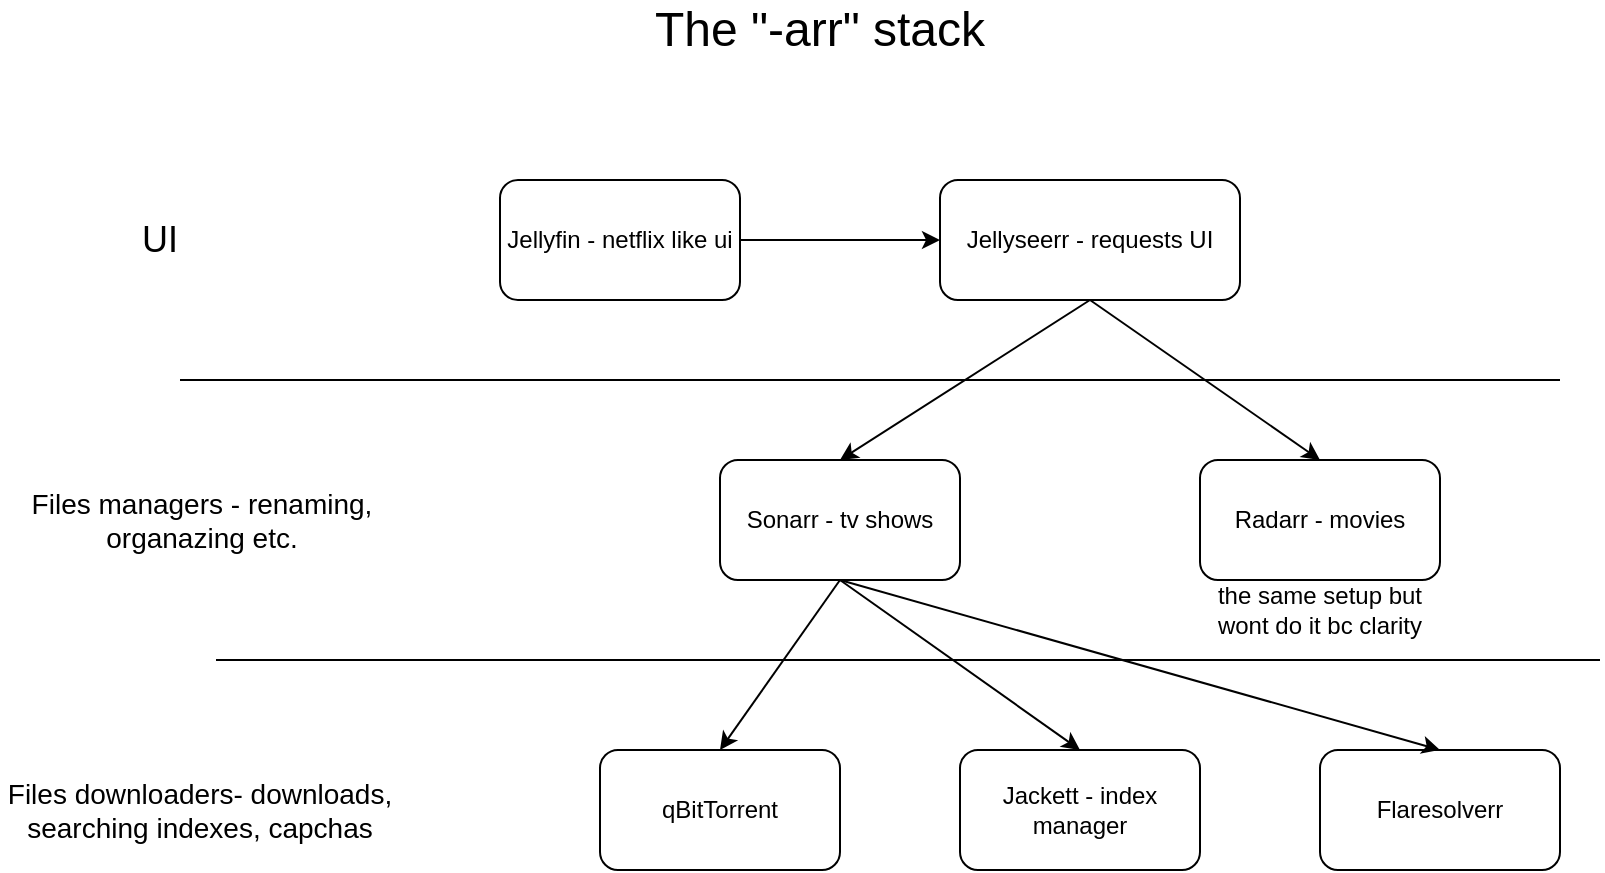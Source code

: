 <mxfile version="28.0.6">
  <diagram name="Strona-1" id="0mTkz3k1__pn6OM4lt9B">
    <mxGraphModel dx="1935" dy="725" grid="1" gridSize="10" guides="1" tooltips="1" connect="1" arrows="1" fold="1" page="1" pageScale="1" pageWidth="827" pageHeight="1169" math="0" shadow="0">
      <root>
        <mxCell id="0" />
        <mxCell id="1" parent="0" />
        <mxCell id="378aNcrTkNzfztKOjZCH-1" value="Jellyfin - netflix like ui" style="rounded=1;whiteSpace=wrap;html=1;" vertex="1" parent="1">
          <mxGeometry x="210" y="270" width="120" height="60" as="geometry" />
        </mxCell>
        <mxCell id="378aNcrTkNzfztKOjZCH-2" value="qBitTorrent" style="rounded=1;whiteSpace=wrap;html=1;" vertex="1" parent="1">
          <mxGeometry x="260" y="555" width="120" height="60" as="geometry" />
        </mxCell>
        <mxCell id="378aNcrTkNzfztKOjZCH-3" value="Radarr - movies" style="rounded=1;whiteSpace=wrap;html=1;" vertex="1" parent="1">
          <mxGeometry x="560" y="410" width="120" height="60" as="geometry" />
        </mxCell>
        <mxCell id="378aNcrTkNzfztKOjZCH-4" value="Sonarr - tv shows" style="rounded=1;whiteSpace=wrap;html=1;" vertex="1" parent="1">
          <mxGeometry x="320" y="410" width="120" height="60" as="geometry" />
        </mxCell>
        <mxCell id="378aNcrTkNzfztKOjZCH-7" value="Jellyseerr - requests UI" style="rounded=1;whiteSpace=wrap;html=1;" vertex="1" parent="1">
          <mxGeometry x="430" y="270" width="150" height="60" as="geometry" />
        </mxCell>
        <mxCell id="378aNcrTkNzfztKOjZCH-8" value="" style="endArrow=none;html=1;rounded=0;" edge="1" parent="1">
          <mxGeometry width="50" height="50" relative="1" as="geometry">
            <mxPoint x="50" y="370" as="sourcePoint" />
            <mxPoint x="740" y="370" as="targetPoint" />
          </mxGeometry>
        </mxCell>
        <mxCell id="378aNcrTkNzfztKOjZCH-9" value="" style="endArrow=none;html=1;rounded=0;" edge="1" parent="1">
          <mxGeometry width="50" height="50" relative="1" as="geometry">
            <mxPoint x="68" y="510" as="sourcePoint" />
            <mxPoint x="760" y="510" as="targetPoint" />
          </mxGeometry>
        </mxCell>
        <mxCell id="378aNcrTkNzfztKOjZCH-10" value="&lt;font style=&quot;font-size: 14px;&quot;&gt;Files managers - renaming, organazing etc.&lt;/font&gt;" style="text;html=1;align=center;verticalAlign=middle;whiteSpace=wrap;rounded=0;" vertex="1" parent="1">
          <mxGeometry x="-30" y="425" width="182" height="30" as="geometry" />
        </mxCell>
        <mxCell id="378aNcrTkNzfztKOjZCH-12" value="" style="endArrow=classic;html=1;rounded=0;exitX=0.5;exitY=1;exitDx=0;exitDy=0;entryX=0.5;entryY=0;entryDx=0;entryDy=0;" edge="1" parent="1" source="378aNcrTkNzfztKOjZCH-7" target="378aNcrTkNzfztKOjZCH-4">
          <mxGeometry width="50" height="50" relative="1" as="geometry">
            <mxPoint x="400" y="370" as="sourcePoint" />
            <mxPoint x="450" y="320" as="targetPoint" />
          </mxGeometry>
        </mxCell>
        <mxCell id="378aNcrTkNzfztKOjZCH-13" value="" style="endArrow=classic;html=1;rounded=0;exitX=0.5;exitY=1;exitDx=0;exitDy=0;entryX=0.5;entryY=0;entryDx=0;entryDy=0;" edge="1" parent="1" source="378aNcrTkNzfztKOjZCH-7" target="378aNcrTkNzfztKOjZCH-3">
          <mxGeometry width="50" height="50" relative="1" as="geometry">
            <mxPoint x="515" y="400" as="sourcePoint" />
            <mxPoint x="390" y="480" as="targetPoint" />
          </mxGeometry>
        </mxCell>
        <mxCell id="378aNcrTkNzfztKOjZCH-14" value="&lt;font style=&quot;font-size: 18px;&quot;&gt;UI&lt;/font&gt;" style="text;html=1;align=center;verticalAlign=middle;whiteSpace=wrap;rounded=0;" vertex="1" parent="1">
          <mxGeometry x="10" y="285" width="60" height="30" as="geometry" />
        </mxCell>
        <mxCell id="378aNcrTkNzfztKOjZCH-15" value="&lt;font style=&quot;font-size: 14px;&quot;&gt;Files downloaders- downloads, searching indexes, capchas&lt;/font&gt;" style="text;html=1;align=center;verticalAlign=middle;whiteSpace=wrap;rounded=0;" vertex="1" parent="1">
          <mxGeometry x="-40" y="570" width="200" height="30" as="geometry" />
        </mxCell>
        <mxCell id="378aNcrTkNzfztKOjZCH-16" value="Jackett - index manager" style="rounded=1;whiteSpace=wrap;html=1;" vertex="1" parent="1">
          <mxGeometry x="440" y="555" width="120" height="60" as="geometry" />
        </mxCell>
        <mxCell id="378aNcrTkNzfztKOjZCH-17" value="Flaresolverr" style="rounded=1;whiteSpace=wrap;html=1;" vertex="1" parent="1">
          <mxGeometry x="620" y="555" width="120" height="60" as="geometry" />
        </mxCell>
        <mxCell id="378aNcrTkNzfztKOjZCH-18" value="&lt;font style=&quot;font-size: 24px;&quot;&gt;The &quot;-arr&quot; stack&lt;/font&gt;" style="text;html=1;align=center;verticalAlign=middle;whiteSpace=wrap;rounded=0;" vertex="1" parent="1">
          <mxGeometry x="280" y="180" width="180" height="30" as="geometry" />
        </mxCell>
        <mxCell id="378aNcrTkNzfztKOjZCH-19" value="" style="endArrow=classic;html=1;rounded=0;exitX=0.5;exitY=1;exitDx=0;exitDy=0;entryX=0.5;entryY=0;entryDx=0;entryDy=0;" edge="1" parent="1" source="378aNcrTkNzfztKOjZCH-4" target="378aNcrTkNzfztKOjZCH-2">
          <mxGeometry width="50" height="50" relative="1" as="geometry">
            <mxPoint x="575" y="360" as="sourcePoint" />
            <mxPoint x="450" y="440" as="targetPoint" />
          </mxGeometry>
        </mxCell>
        <mxCell id="378aNcrTkNzfztKOjZCH-20" value="" style="endArrow=classic;html=1;rounded=0;exitX=0.5;exitY=1;exitDx=0;exitDy=0;entryX=0.5;entryY=0;entryDx=0;entryDy=0;" edge="1" parent="1" source="378aNcrTkNzfztKOjZCH-4" target="378aNcrTkNzfztKOjZCH-16">
          <mxGeometry width="50" height="50" relative="1" as="geometry">
            <mxPoint x="430" y="470" as="sourcePoint" />
            <mxPoint x="370" y="555" as="targetPoint" />
          </mxGeometry>
        </mxCell>
        <mxCell id="378aNcrTkNzfztKOjZCH-21" value="" style="endArrow=classic;html=1;rounded=0;exitX=0.5;exitY=1;exitDx=0;exitDy=0;entryX=0.5;entryY=0;entryDx=0;entryDy=0;" edge="1" parent="1" source="378aNcrTkNzfztKOjZCH-4" target="378aNcrTkNzfztKOjZCH-17">
          <mxGeometry width="50" height="50" relative="1" as="geometry">
            <mxPoint x="460" y="485" as="sourcePoint" />
            <mxPoint x="580" y="570" as="targetPoint" />
          </mxGeometry>
        </mxCell>
        <mxCell id="378aNcrTkNzfztKOjZCH-22" value="the same setup but wont do it bc clarity" style="text;html=1;align=center;verticalAlign=middle;whiteSpace=wrap;rounded=0;" vertex="1" parent="1">
          <mxGeometry x="555" y="470" width="130" height="30" as="geometry" />
        </mxCell>
        <mxCell id="378aNcrTkNzfztKOjZCH-24" value="" style="endArrow=classic;html=1;rounded=0;exitX=1;exitY=0.5;exitDx=0;exitDy=0;entryX=0;entryY=0.5;entryDx=0;entryDy=0;" edge="1" parent="1" source="378aNcrTkNzfztKOjZCH-1" target="378aNcrTkNzfztKOjZCH-7">
          <mxGeometry width="50" height="50" relative="1" as="geometry">
            <mxPoint x="380" y="290" as="sourcePoint" />
            <mxPoint x="500" y="375" as="targetPoint" />
          </mxGeometry>
        </mxCell>
      </root>
    </mxGraphModel>
  </diagram>
</mxfile>
